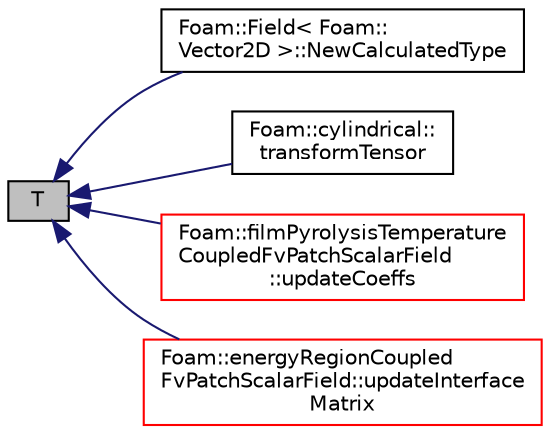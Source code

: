 digraph "T"
{
  bgcolor="transparent";
  edge [fontname="Helvetica",fontsize="10",labelfontname="Helvetica",labelfontsize="10"];
  node [fontname="Helvetica",fontsize="10",shape=record];
  rankdir="LR";
  Node1 [label="T",height=0.2,width=0.4,color="black", fillcolor="grey75", style="filled", fontcolor="black"];
  Node1 -> Node2 [dir="back",color="midnightblue",fontsize="10",style="solid",fontname="Helvetica"];
  Node2 [label="Foam::Field\< Foam::\lVector2D \>::NewCalculatedType",height=0.2,width=0.4,color="black",URL="$a00765.html#ae6bdf47436f49314cb0fc784144bf18f",tooltip="Return a pointer to a new calculatedFvPatchFieldField created on. "];
  Node1 -> Node3 [dir="back",color="midnightblue",fontsize="10",style="solid",fontname="Helvetica"];
  Node3 [label="Foam::cylindrical::\ltransformTensor",height=0.2,width=0.4,color="black",URL="$a00499.html#ad5d30376a7542e401b96c13008f50844",tooltip="Transform tensor sub-field using transformation tensorField. "];
  Node1 -> Node4 [dir="back",color="midnightblue",fontsize="10",style="solid",fontname="Helvetica"];
  Node4 [label="Foam::filmPyrolysisTemperature\lCoupledFvPatchScalarField\l::updateCoeffs",height=0.2,width=0.4,color="red",URL="$a00796.html#a7e24eafac629d3733181cd942d4c902f",tooltip="Update the coefficients associated with the patch field. "];
  Node1 -> Node5 [dir="back",color="midnightblue",fontsize="10",style="solid",fontname="Helvetica"];
  Node5 [label="Foam::energyRegionCoupled\lFvPatchScalarField::updateInterface\lMatrix",height=0.2,width=0.4,color="red",URL="$a00643.html#a863f7d3a70e0ca797f103eb3cfb444cc",tooltip="Update result field based on interface functionality. "];
}
